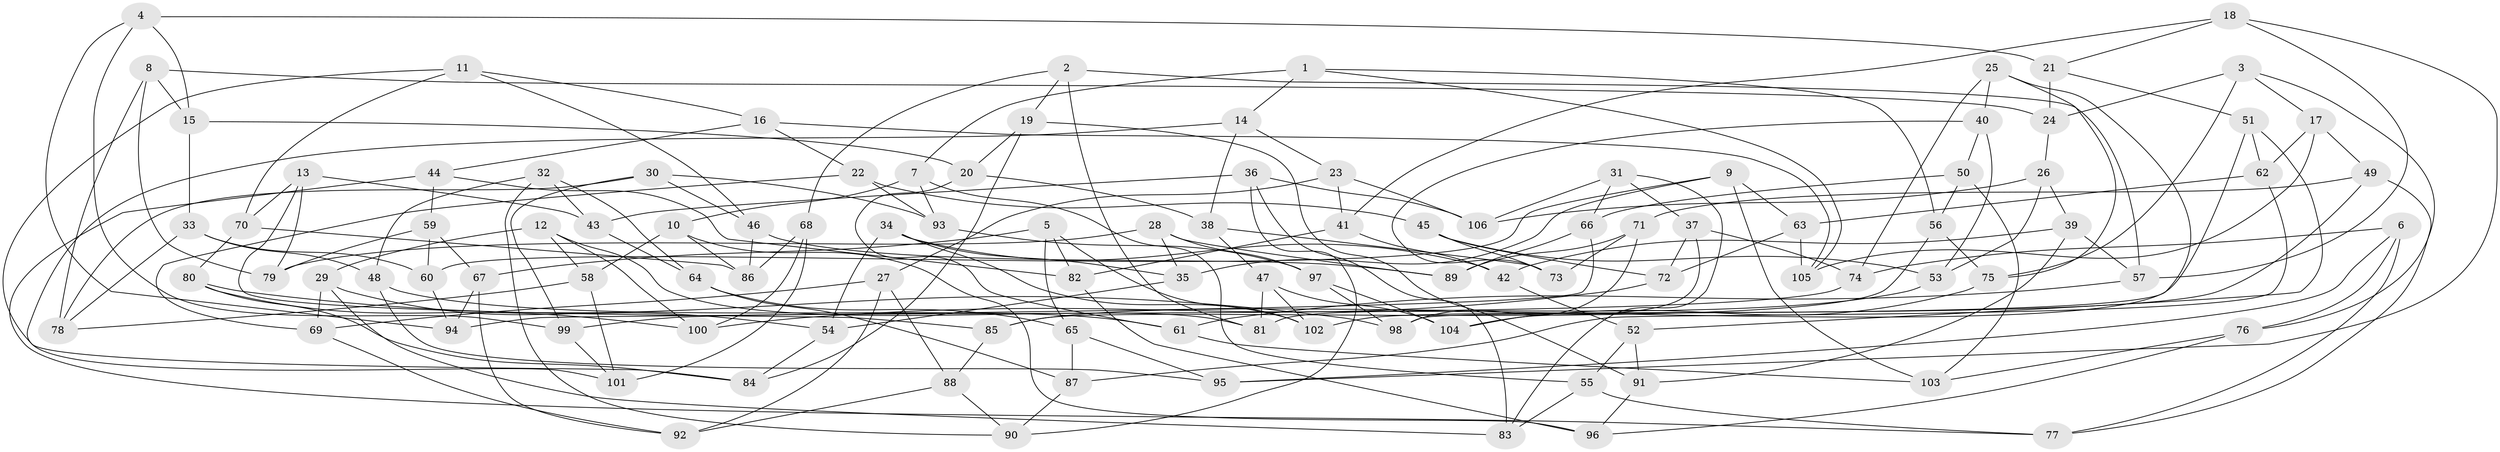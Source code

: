 // coarse degree distribution, {11: 0.031746031746031744, 8: 0.07936507936507936, 4: 0.5714285714285714, 6: 0.20634920634920634, 10: 0.015873015873015872, 7: 0.015873015873015872, 5: 0.06349206349206349, 3: 0.015873015873015872}
// Generated by graph-tools (version 1.1) at 2025/20/03/04/25 18:20:30]
// undirected, 106 vertices, 212 edges
graph export_dot {
graph [start="1"]
  node [color=gray90,style=filled];
  1;
  2;
  3;
  4;
  5;
  6;
  7;
  8;
  9;
  10;
  11;
  12;
  13;
  14;
  15;
  16;
  17;
  18;
  19;
  20;
  21;
  22;
  23;
  24;
  25;
  26;
  27;
  28;
  29;
  30;
  31;
  32;
  33;
  34;
  35;
  36;
  37;
  38;
  39;
  40;
  41;
  42;
  43;
  44;
  45;
  46;
  47;
  48;
  49;
  50;
  51;
  52;
  53;
  54;
  55;
  56;
  57;
  58;
  59;
  60;
  61;
  62;
  63;
  64;
  65;
  66;
  67;
  68;
  69;
  70;
  71;
  72;
  73;
  74;
  75;
  76;
  77;
  78;
  79;
  80;
  81;
  82;
  83;
  84;
  85;
  86;
  87;
  88;
  89;
  90;
  91;
  92;
  93;
  94;
  95;
  96;
  97;
  98;
  99;
  100;
  101;
  102;
  103;
  104;
  105;
  106;
  1 -- 56;
  1 -- 105;
  1 -- 14;
  1 -- 7;
  2 -- 57;
  2 -- 68;
  2 -- 19;
  2 -- 81;
  3 -- 75;
  3 -- 76;
  3 -- 17;
  3 -- 24;
  4 -- 94;
  4 -- 99;
  4 -- 15;
  4 -- 21;
  5 -- 102;
  5 -- 67;
  5 -- 82;
  5 -- 65;
  6 -- 77;
  6 -- 76;
  6 -- 95;
  6 -- 74;
  7 -- 10;
  7 -- 93;
  7 -- 55;
  8 -- 79;
  8 -- 15;
  8 -- 78;
  8 -- 24;
  9 -- 35;
  9 -- 103;
  9 -- 63;
  9 -- 60;
  10 -- 86;
  10 -- 96;
  10 -- 58;
  11 -- 16;
  11 -- 70;
  11 -- 84;
  11 -- 46;
  12 -- 81;
  12 -- 29;
  12 -- 100;
  12 -- 58;
  13 -- 85;
  13 -- 70;
  13 -- 43;
  13 -- 79;
  14 -- 23;
  14 -- 101;
  14 -- 38;
  15 -- 20;
  15 -- 33;
  16 -- 44;
  16 -- 105;
  16 -- 22;
  17 -- 49;
  17 -- 105;
  17 -- 62;
  18 -- 21;
  18 -- 41;
  18 -- 95;
  18 -- 57;
  19 -- 84;
  19 -- 20;
  19 -- 91;
  20 -- 61;
  20 -- 38;
  21 -- 24;
  21 -- 51;
  22 -- 93;
  22 -- 45;
  22 -- 69;
  23 -- 106;
  23 -- 41;
  23 -- 27;
  24 -- 26;
  25 -- 98;
  25 -- 74;
  25 -- 75;
  25 -- 40;
  26 -- 53;
  26 -- 106;
  26 -- 39;
  27 -- 69;
  27 -- 92;
  27 -- 88;
  28 -- 89;
  28 -- 79;
  28 -- 97;
  28 -- 35;
  29 -- 83;
  29 -- 69;
  29 -- 54;
  30 -- 46;
  30 -- 99;
  30 -- 78;
  30 -- 93;
  31 -- 106;
  31 -- 66;
  31 -- 83;
  31 -- 37;
  32 -- 90;
  32 -- 43;
  32 -- 64;
  32 -- 48;
  33 -- 78;
  33 -- 48;
  33 -- 60;
  34 -- 54;
  34 -- 42;
  34 -- 35;
  34 -- 102;
  35 -- 54;
  36 -- 43;
  36 -- 83;
  36 -- 106;
  36 -- 90;
  37 -- 104;
  37 -- 74;
  37 -- 72;
  38 -- 47;
  38 -- 73;
  39 -- 57;
  39 -- 91;
  39 -- 42;
  40 -- 53;
  40 -- 73;
  40 -- 50;
  41 -- 82;
  41 -- 42;
  42 -- 52;
  43 -- 64;
  44 -- 59;
  44 -- 77;
  44 -- 82;
  45 -- 73;
  45 -- 72;
  45 -- 53;
  46 -- 86;
  46 -- 89;
  47 -- 81;
  47 -- 104;
  47 -- 102;
  48 -- 95;
  48 -- 61;
  49 -- 77;
  49 -- 71;
  49 -- 102;
  50 -- 66;
  50 -- 56;
  50 -- 103;
  51 -- 62;
  51 -- 52;
  51 -- 81;
  52 -- 55;
  52 -- 91;
  53 -- 85;
  54 -- 84;
  55 -- 83;
  55 -- 77;
  56 -- 75;
  56 -- 85;
  57 -- 61;
  58 -- 78;
  58 -- 101;
  59 -- 60;
  59 -- 79;
  59 -- 67;
  60 -- 94;
  61 -- 103;
  62 -- 63;
  62 -- 87;
  63 -- 105;
  63 -- 72;
  64 -- 87;
  64 -- 65;
  65 -- 87;
  65 -- 95;
  66 -- 94;
  66 -- 89;
  67 -- 94;
  67 -- 92;
  68 -- 86;
  68 -- 100;
  68 -- 101;
  69 -- 92;
  70 -- 80;
  70 -- 86;
  71 -- 89;
  71 -- 73;
  71 -- 98;
  72 -- 100;
  74 -- 99;
  75 -- 104;
  76 -- 96;
  76 -- 103;
  80 -- 100;
  80 -- 84;
  80 -- 98;
  82 -- 96;
  85 -- 88;
  87 -- 90;
  88 -- 92;
  88 -- 90;
  91 -- 96;
  93 -- 97;
  97 -- 104;
  97 -- 98;
  99 -- 101;
}

